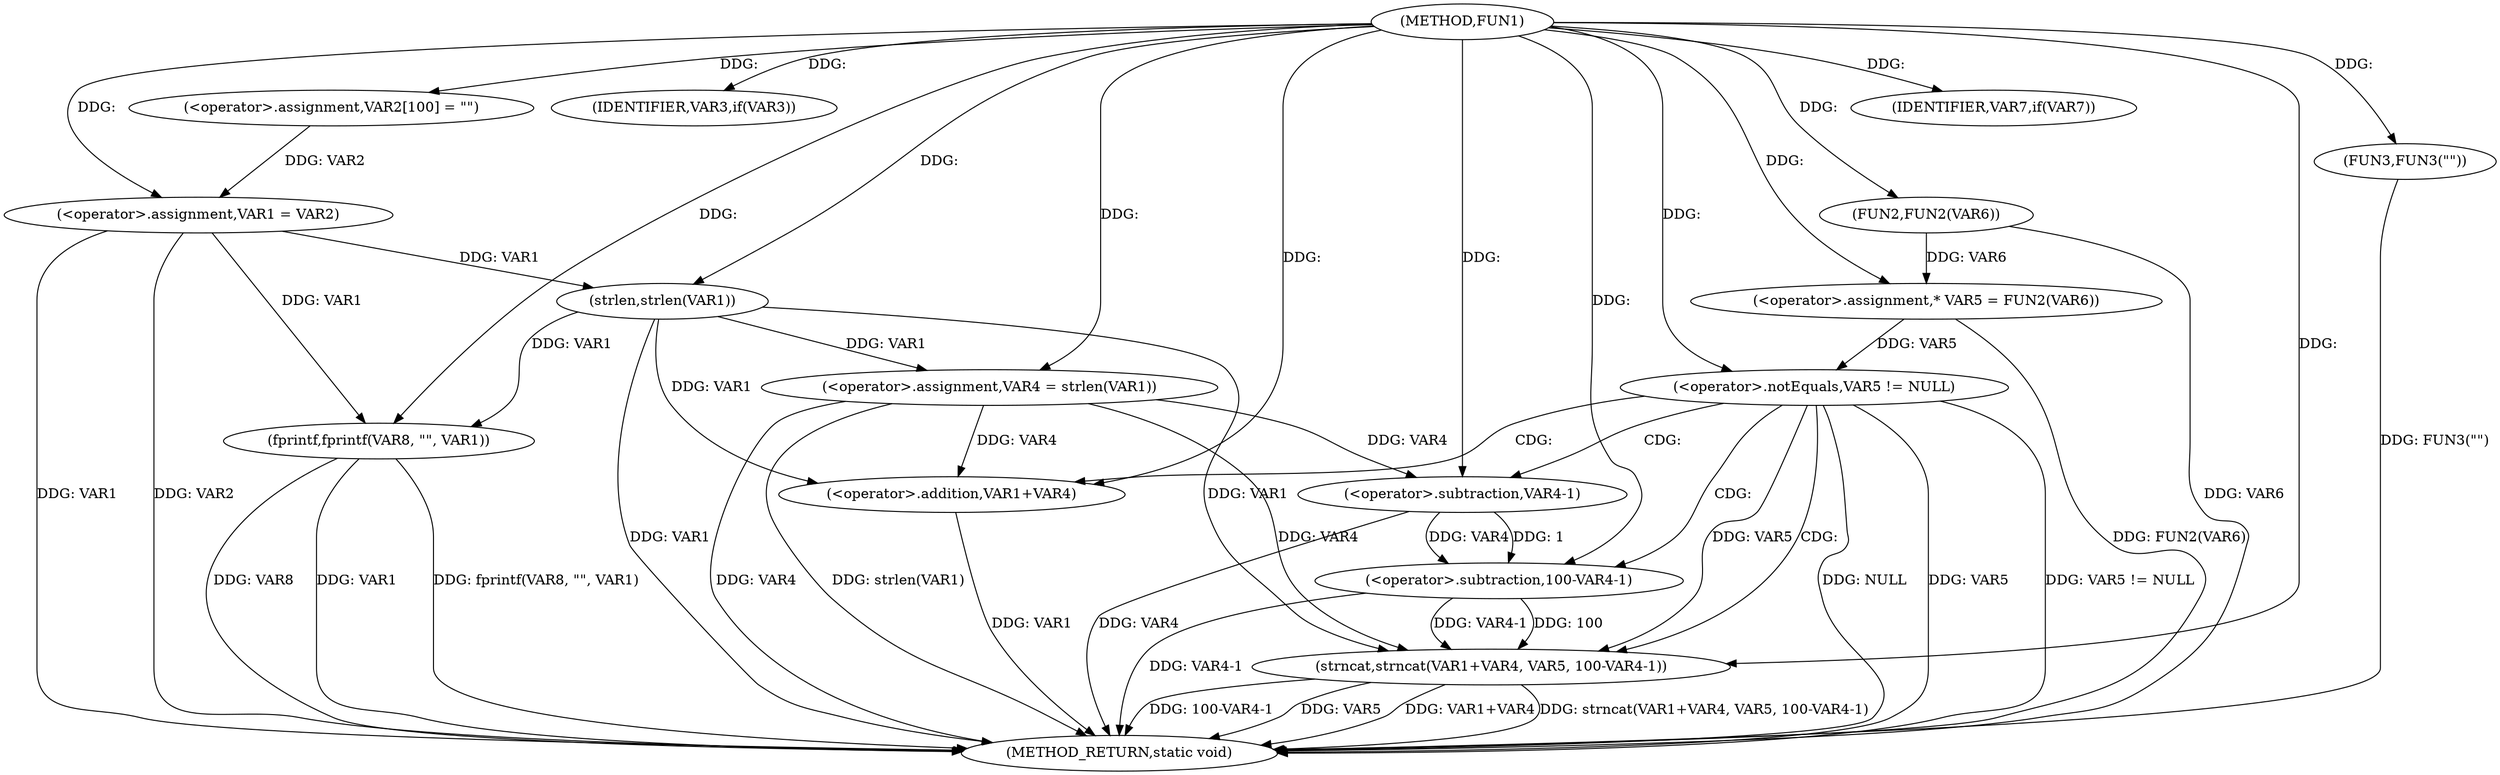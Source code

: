 digraph FUN1 {  
"1000100" [label = "(METHOD,FUN1)" ]
"1000150" [label = "(METHOD_RETURN,static void)" ]
"1000104" [label = "(<operator>.assignment,VAR2[100] = \"\")" ]
"1000107" [label = "(<operator>.assignment,VAR1 = VAR2)" ]
"1000111" [label = "(IDENTIFIER,VAR3,if(VAR3))" ]
"1000115" [label = "(<operator>.assignment,VAR4 = strlen(VAR1))" ]
"1000117" [label = "(strlen,strlen(VAR1))" ]
"1000120" [label = "(<operator>.assignment,* VAR5 = FUN2(VAR6))" ]
"1000122" [label = "(FUN2,FUN2(VAR6))" ]
"1000125" [label = "(<operator>.notEquals,VAR5 != NULL)" ]
"1000129" [label = "(strncat,strncat(VAR1+VAR4, VAR5, 100-VAR4-1))" ]
"1000130" [label = "(<operator>.addition,VAR1+VAR4)" ]
"1000134" [label = "(<operator>.subtraction,100-VAR4-1)" ]
"1000136" [label = "(<operator>.subtraction,VAR4-1)" ]
"1000140" [label = "(IDENTIFIER,VAR7,if(VAR7))" ]
"1000142" [label = "(FUN3,FUN3(\"\"))" ]
"1000146" [label = "(fprintf,fprintf(VAR8, \"\", VAR1))" ]
  "1000115" -> "1000150"  [ label = "DDG: strlen(VAR1)"] 
  "1000142" -> "1000150"  [ label = "DDG: FUN3(\"\")"] 
  "1000125" -> "1000150"  [ label = "DDG: VAR5 != NULL"] 
  "1000107" -> "1000150"  [ label = "DDG: VAR1"] 
  "1000122" -> "1000150"  [ label = "DDG: VAR6"] 
  "1000146" -> "1000150"  [ label = "DDG: VAR1"] 
  "1000125" -> "1000150"  [ label = "DDG: NULL"] 
  "1000117" -> "1000150"  [ label = "DDG: VAR1"] 
  "1000129" -> "1000150"  [ label = "DDG: VAR5"] 
  "1000146" -> "1000150"  [ label = "DDG: fprintf(VAR8, \"\", VAR1)"] 
  "1000130" -> "1000150"  [ label = "DDG: VAR1"] 
  "1000129" -> "1000150"  [ label = "DDG: VAR1+VAR4"] 
  "1000125" -> "1000150"  [ label = "DDG: VAR5"] 
  "1000129" -> "1000150"  [ label = "DDG: strncat(VAR1+VAR4, VAR5, 100-VAR4-1)"] 
  "1000129" -> "1000150"  [ label = "DDG: 100-VAR4-1"] 
  "1000134" -> "1000150"  [ label = "DDG: VAR4-1"] 
  "1000120" -> "1000150"  [ label = "DDG: FUN2(VAR6)"] 
  "1000146" -> "1000150"  [ label = "DDG: VAR8"] 
  "1000115" -> "1000150"  [ label = "DDG: VAR4"] 
  "1000136" -> "1000150"  [ label = "DDG: VAR4"] 
  "1000107" -> "1000150"  [ label = "DDG: VAR2"] 
  "1000100" -> "1000104"  [ label = "DDG: "] 
  "1000104" -> "1000107"  [ label = "DDG: VAR2"] 
  "1000100" -> "1000107"  [ label = "DDG: "] 
  "1000100" -> "1000111"  [ label = "DDG: "] 
  "1000117" -> "1000115"  [ label = "DDG: VAR1"] 
  "1000100" -> "1000115"  [ label = "DDG: "] 
  "1000107" -> "1000117"  [ label = "DDG: VAR1"] 
  "1000100" -> "1000117"  [ label = "DDG: "] 
  "1000122" -> "1000120"  [ label = "DDG: VAR6"] 
  "1000100" -> "1000120"  [ label = "DDG: "] 
  "1000100" -> "1000122"  [ label = "DDG: "] 
  "1000120" -> "1000125"  [ label = "DDG: VAR5"] 
  "1000100" -> "1000125"  [ label = "DDG: "] 
  "1000117" -> "1000129"  [ label = "DDG: VAR1"] 
  "1000100" -> "1000129"  [ label = "DDG: "] 
  "1000115" -> "1000129"  [ label = "DDG: VAR4"] 
  "1000117" -> "1000130"  [ label = "DDG: VAR1"] 
  "1000100" -> "1000130"  [ label = "DDG: "] 
  "1000115" -> "1000130"  [ label = "DDG: VAR4"] 
  "1000125" -> "1000129"  [ label = "DDG: VAR5"] 
  "1000134" -> "1000129"  [ label = "DDG: 100"] 
  "1000134" -> "1000129"  [ label = "DDG: VAR4-1"] 
  "1000100" -> "1000134"  [ label = "DDG: "] 
  "1000136" -> "1000134"  [ label = "DDG: VAR4"] 
  "1000136" -> "1000134"  [ label = "DDG: 1"] 
  "1000100" -> "1000136"  [ label = "DDG: "] 
  "1000115" -> "1000136"  [ label = "DDG: VAR4"] 
  "1000100" -> "1000140"  [ label = "DDG: "] 
  "1000100" -> "1000142"  [ label = "DDG: "] 
  "1000100" -> "1000146"  [ label = "DDG: "] 
  "1000107" -> "1000146"  [ label = "DDG: VAR1"] 
  "1000117" -> "1000146"  [ label = "DDG: VAR1"] 
  "1000125" -> "1000129"  [ label = "CDG: "] 
  "1000125" -> "1000130"  [ label = "CDG: "] 
  "1000125" -> "1000136"  [ label = "CDG: "] 
  "1000125" -> "1000134"  [ label = "CDG: "] 
}
